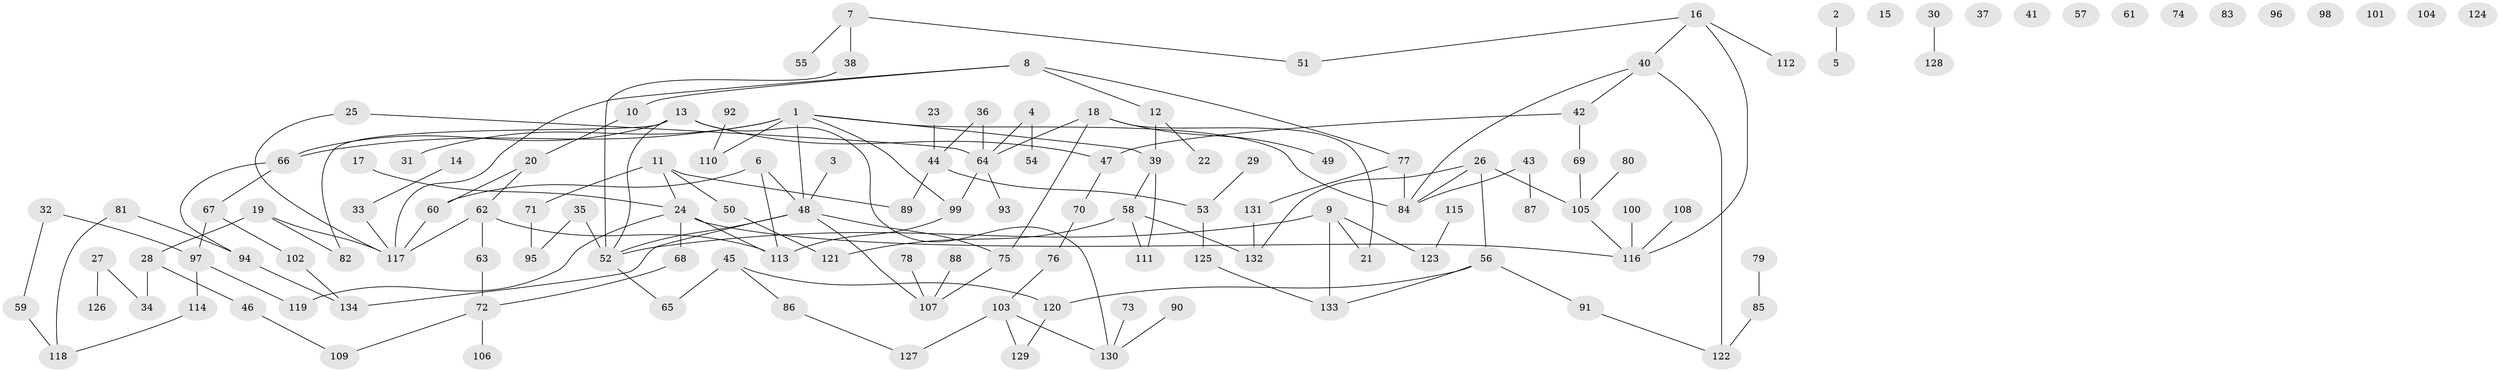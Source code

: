 // Generated by graph-tools (version 1.1) at 2025/25/03/09/25 03:25:19]
// undirected, 134 vertices, 156 edges
graph export_dot {
graph [start="1"]
  node [color=gray90,style=filled];
  1;
  2;
  3;
  4;
  5;
  6;
  7;
  8;
  9;
  10;
  11;
  12;
  13;
  14;
  15;
  16;
  17;
  18;
  19;
  20;
  21;
  22;
  23;
  24;
  25;
  26;
  27;
  28;
  29;
  30;
  31;
  32;
  33;
  34;
  35;
  36;
  37;
  38;
  39;
  40;
  41;
  42;
  43;
  44;
  45;
  46;
  47;
  48;
  49;
  50;
  51;
  52;
  53;
  54;
  55;
  56;
  57;
  58;
  59;
  60;
  61;
  62;
  63;
  64;
  65;
  66;
  67;
  68;
  69;
  70;
  71;
  72;
  73;
  74;
  75;
  76;
  77;
  78;
  79;
  80;
  81;
  82;
  83;
  84;
  85;
  86;
  87;
  88;
  89;
  90;
  91;
  92;
  93;
  94;
  95;
  96;
  97;
  98;
  99;
  100;
  101;
  102;
  103;
  104;
  105;
  106;
  107;
  108;
  109;
  110;
  111;
  112;
  113;
  114;
  115;
  116;
  117;
  118;
  119;
  120;
  121;
  122;
  123;
  124;
  125;
  126;
  127;
  128;
  129;
  130;
  131;
  132;
  133;
  134;
  1 -- 31;
  1 -- 39;
  1 -- 48;
  1 -- 66;
  1 -- 84;
  1 -- 99;
  1 -- 110;
  2 -- 5;
  3 -- 48;
  4 -- 54;
  4 -- 64;
  6 -- 48;
  6 -- 60;
  6 -- 113;
  7 -- 38;
  7 -- 51;
  7 -- 55;
  8 -- 10;
  8 -- 12;
  8 -- 77;
  8 -- 117;
  9 -- 21;
  9 -- 52;
  9 -- 123;
  9 -- 133;
  10 -- 20;
  11 -- 24;
  11 -- 50;
  11 -- 71;
  11 -- 89;
  12 -- 22;
  12 -- 39;
  13 -- 47;
  13 -- 52;
  13 -- 66;
  13 -- 82;
  13 -- 130;
  14 -- 33;
  16 -- 40;
  16 -- 51;
  16 -- 112;
  16 -- 116;
  17 -- 24;
  18 -- 21;
  18 -- 49;
  18 -- 64;
  18 -- 75;
  19 -- 28;
  19 -- 82;
  19 -- 117;
  20 -- 60;
  20 -- 62;
  23 -- 44;
  24 -- 68;
  24 -- 113;
  24 -- 116;
  24 -- 119;
  25 -- 64;
  25 -- 117;
  26 -- 56;
  26 -- 84;
  26 -- 105;
  26 -- 132;
  27 -- 34;
  27 -- 126;
  28 -- 34;
  28 -- 46;
  29 -- 53;
  30 -- 128;
  32 -- 59;
  32 -- 97;
  33 -- 117;
  35 -- 52;
  35 -- 95;
  36 -- 44;
  36 -- 64;
  38 -- 52;
  39 -- 58;
  39 -- 111;
  40 -- 42;
  40 -- 84;
  40 -- 122;
  42 -- 47;
  42 -- 69;
  43 -- 84;
  43 -- 87;
  44 -- 53;
  44 -- 89;
  45 -- 65;
  45 -- 86;
  45 -- 120;
  46 -- 109;
  47 -- 70;
  48 -- 52;
  48 -- 75;
  48 -- 107;
  48 -- 134;
  50 -- 121;
  52 -- 65;
  53 -- 125;
  56 -- 91;
  56 -- 120;
  56 -- 133;
  58 -- 111;
  58 -- 121;
  58 -- 132;
  59 -- 118;
  60 -- 117;
  62 -- 63;
  62 -- 113;
  62 -- 117;
  63 -- 72;
  64 -- 93;
  64 -- 99;
  66 -- 67;
  66 -- 94;
  67 -- 97;
  67 -- 102;
  68 -- 72;
  69 -- 105;
  70 -- 76;
  71 -- 95;
  72 -- 106;
  72 -- 109;
  73 -- 130;
  75 -- 107;
  76 -- 103;
  77 -- 84;
  77 -- 131;
  78 -- 107;
  79 -- 85;
  80 -- 105;
  81 -- 94;
  81 -- 118;
  85 -- 122;
  86 -- 127;
  88 -- 107;
  90 -- 130;
  91 -- 122;
  92 -- 110;
  94 -- 134;
  97 -- 114;
  97 -- 119;
  99 -- 113;
  100 -- 116;
  102 -- 134;
  103 -- 127;
  103 -- 129;
  103 -- 130;
  105 -- 116;
  108 -- 116;
  114 -- 118;
  115 -- 123;
  120 -- 129;
  125 -- 133;
  131 -- 132;
}

